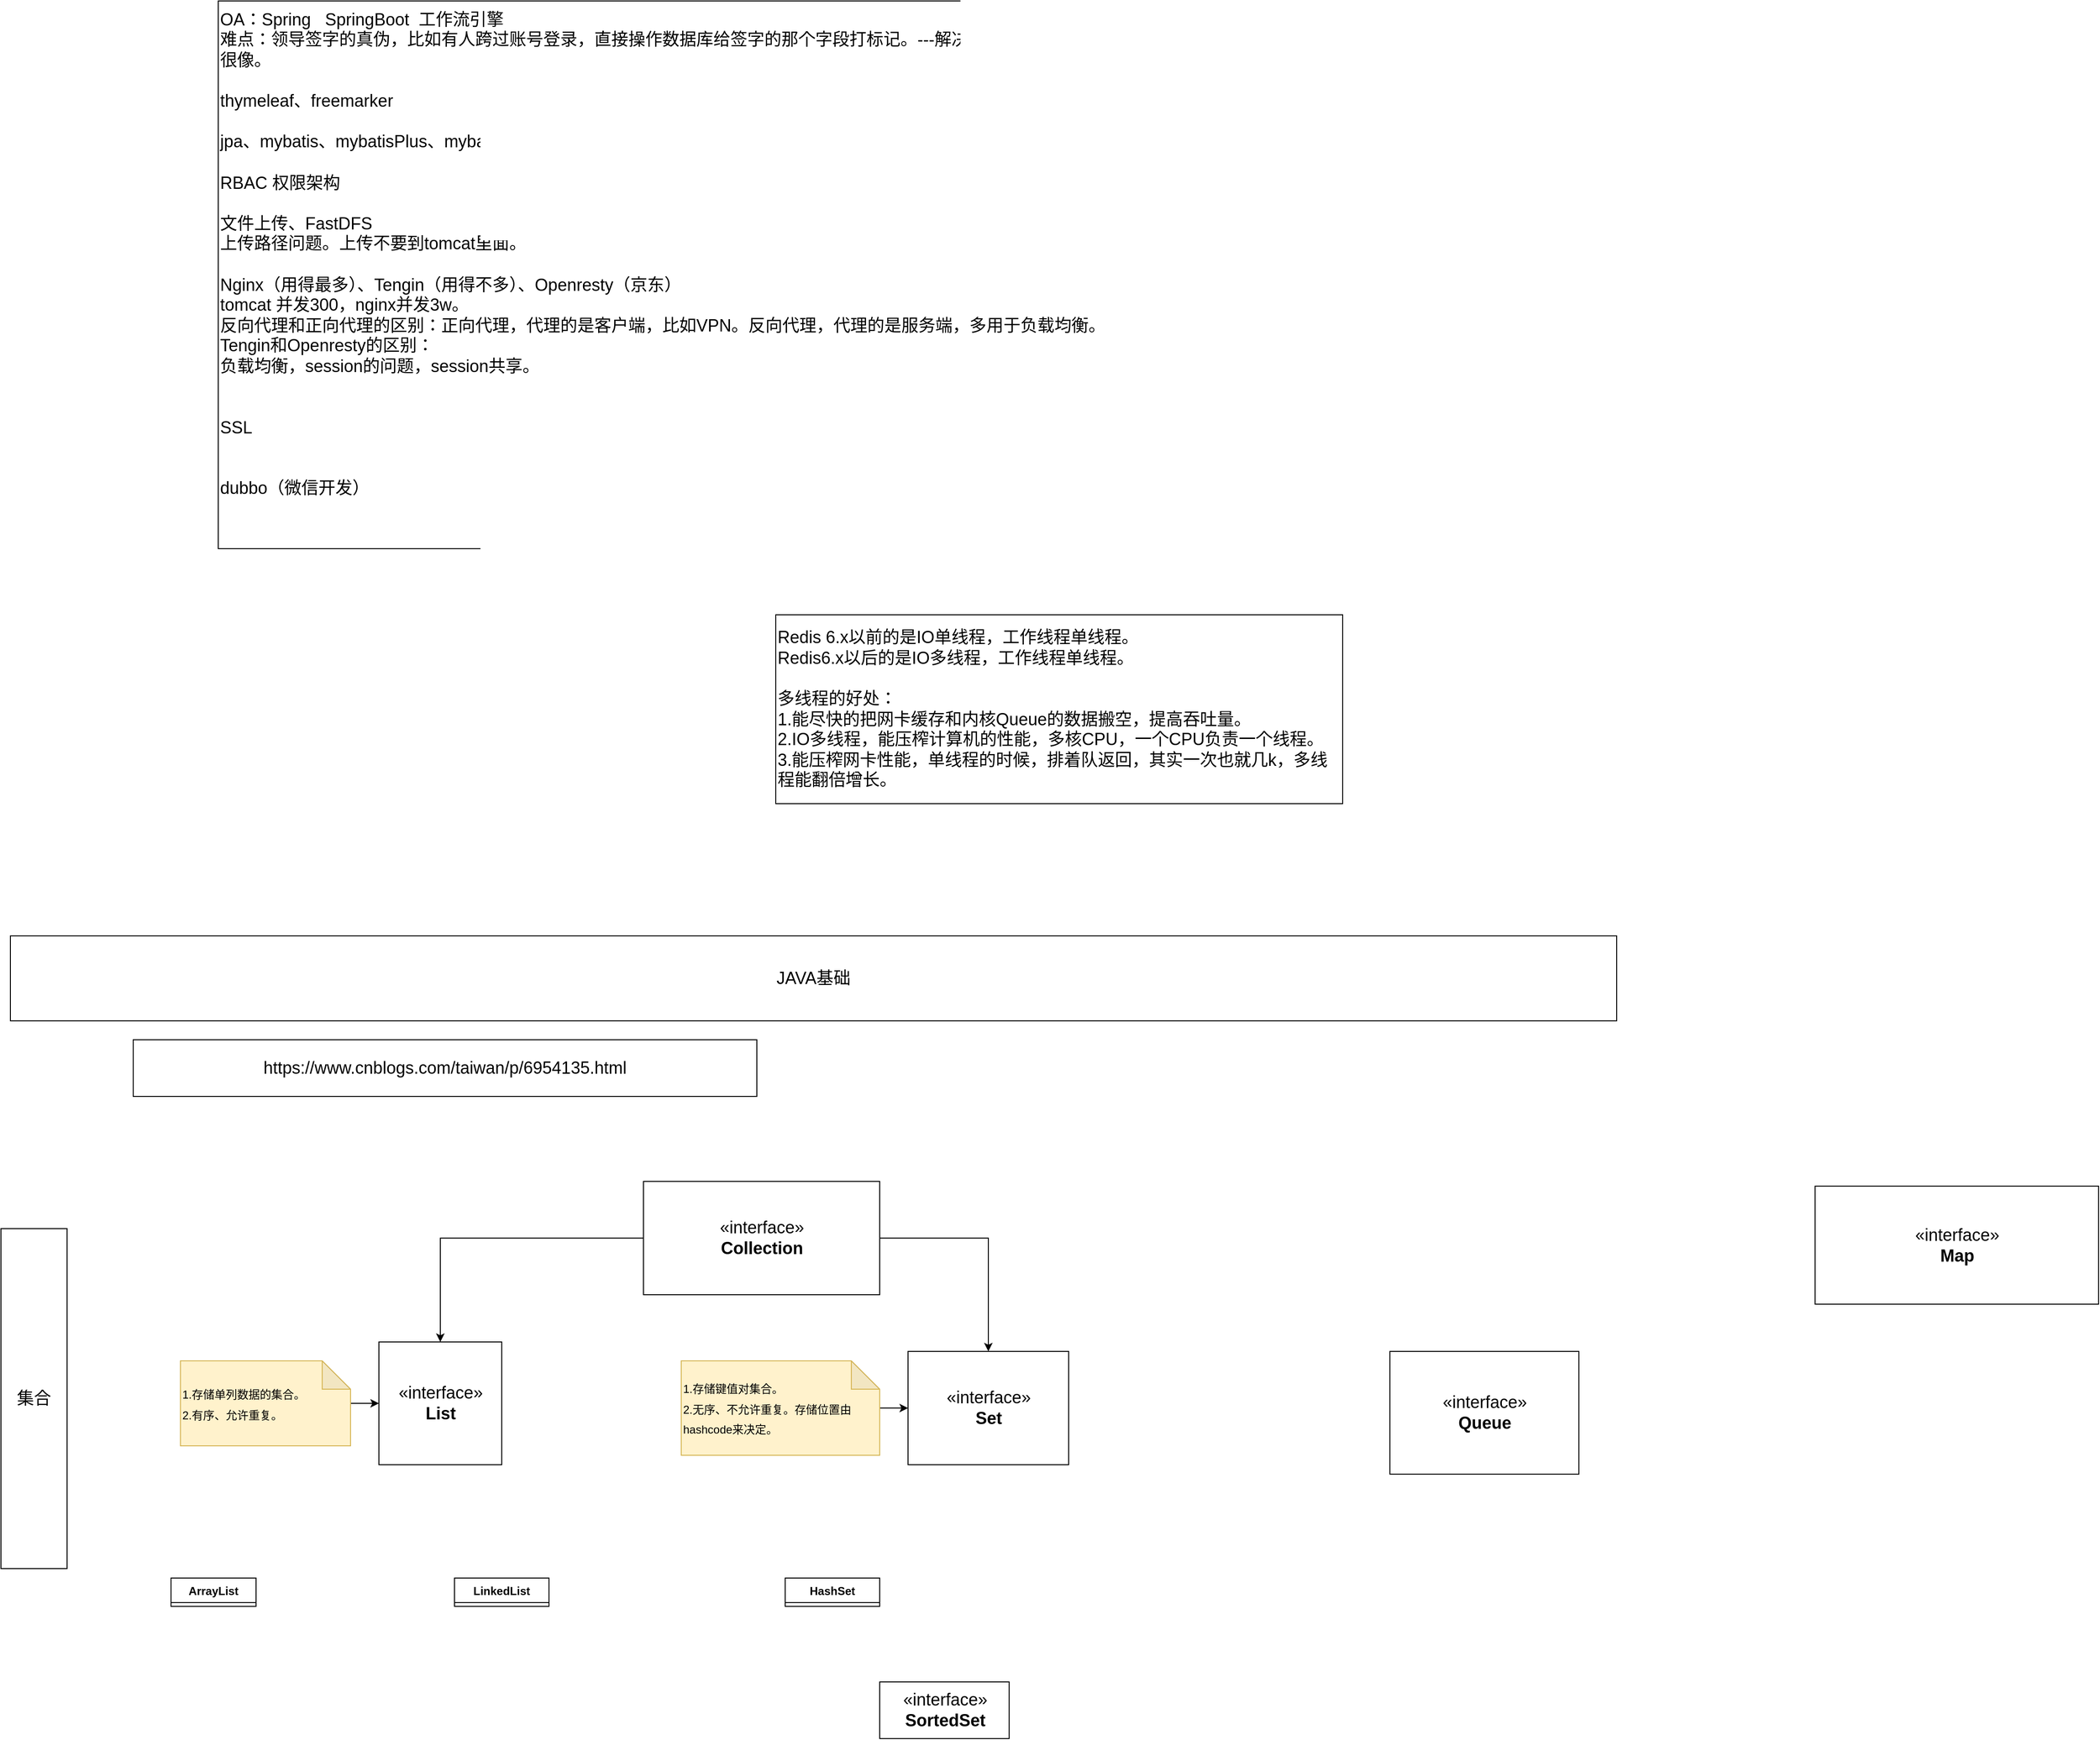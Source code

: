 <mxfile version="20.8.1" type="github">
  <diagram id="n1ftZFPXeWoBccRL3Ds-" name="第 1 页">
    <mxGraphModel dx="2261" dy="1933" grid="1" gridSize="10" guides="1" tooltips="1" connect="1" arrows="1" fold="1" page="1" pageScale="1" pageWidth="827" pageHeight="1169" math="0" shadow="0">
      <root>
        <mxCell id="0" />
        <mxCell id="1" parent="0" />
        <mxCell id="UYtDyfvaQPsocZmwA6KJ-1" value="&lt;font style=&quot;font-size: 18px;&quot;&gt;OA：Spring&amp;nbsp; &amp;nbsp;SpringBoot&amp;nbsp; 工作流引擎&lt;br&gt;难点：领导签字的真伪，比如有人跨过账号登录，直接操作数据库给签字的那个字段打标记。---解决：非对称加密。Activity工作流框架。跟答题考试系统很像。&lt;br&gt;&lt;br&gt;thymeleaf、freemarker&lt;br&gt;&lt;br&gt;jpa、mybatis、mybatisPlus、mybatisgenerator&lt;br&gt;&lt;br&gt;RBAC 权限架构&lt;br&gt;&lt;br&gt;文件上传、FastDFS&lt;br&gt;上传路径问题。上传不要到tomcat里面。&lt;br&gt;&lt;br&gt;Nginx（用得最多）、Tengin（用得不多）、Openresty（京东）&lt;br&gt;tomcat 并发300，nginx并发3w。&lt;br&gt;反向代理和正向代理的区别：正向代理，代理的是客户端，比如VPN。反向代理，代理的是服务端，多用于负载均衡。&lt;br&gt;Tengin和Openresty的区别：&lt;br&gt;负载均衡，session的问题，session共享。&lt;br&gt;&lt;br&gt;&lt;br&gt;SSL&lt;br&gt;&lt;br&gt;&lt;br&gt;dubbo（微信开发）&lt;br&gt;&lt;br&gt;&lt;br&gt;&lt;/font&gt;" style="rounded=0;whiteSpace=wrap;html=1;align=left;" parent="1" vertex="1">
          <mxGeometry x="-50" y="-680" width="1220" height="580" as="geometry" />
        </mxCell>
        <mxCell id="UYtDyfvaQPsocZmwA6KJ-3" value="JAVA基础" style="rounded=0;whiteSpace=wrap;html=1;fontSize=18;" parent="1" vertex="1">
          <mxGeometry x="-270" y="310" width="1700" height="90" as="geometry" />
        </mxCell>
        <mxCell id="UYtDyfvaQPsocZmwA6KJ-4" value="集合" style="rounded=0;whiteSpace=wrap;html=1;fontSize=18;" parent="1" vertex="1">
          <mxGeometry x="-280" y="620" width="70" height="360" as="geometry" />
        </mxCell>
        <mxCell id="UYtDyfvaQPsocZmwA6KJ-11" style="edgeStyle=orthogonalEdgeStyle;rounded=0;orthogonalLoop=1;jettySize=auto;html=1;fontSize=18;" parent="1" source="UYtDyfvaQPsocZmwA6KJ-6" target="UYtDyfvaQPsocZmwA6KJ-9" edge="1">
          <mxGeometry relative="1" as="geometry" />
        </mxCell>
        <mxCell id="UYtDyfvaQPsocZmwA6KJ-13" style="edgeStyle=orthogonalEdgeStyle;rounded=0;orthogonalLoop=1;jettySize=auto;html=1;fontSize=18;" parent="1" source="UYtDyfvaQPsocZmwA6KJ-6" target="UYtDyfvaQPsocZmwA6KJ-8" edge="1">
          <mxGeometry relative="1" as="geometry" />
        </mxCell>
        <mxCell id="UYtDyfvaQPsocZmwA6KJ-6" value="«interface»&lt;br&gt;&lt;b&gt;Collection&lt;/b&gt;" style="html=1;fontSize=18;" parent="1" vertex="1">
          <mxGeometry x="400" y="570" width="250" height="120" as="geometry" />
        </mxCell>
        <mxCell id="UYtDyfvaQPsocZmwA6KJ-7" value="«interface»&lt;br&gt;&lt;b&gt;Map&lt;/b&gt;" style="html=1;fontSize=18;" parent="1" vertex="1">
          <mxGeometry x="1640" y="575" width="300" height="125" as="geometry" />
        </mxCell>
        <mxCell id="UYtDyfvaQPsocZmwA6KJ-8" value="«interface»&lt;br&gt;&lt;b&gt;List&lt;/b&gt;" style="html=1;fontSize=18;" parent="1" vertex="1">
          <mxGeometry x="120" y="740" width="130" height="130" as="geometry" />
        </mxCell>
        <mxCell id="UYtDyfvaQPsocZmwA6KJ-9" value="«interface»&lt;br&gt;&lt;b&gt;Set&lt;/b&gt;" style="html=1;fontSize=18;" parent="1" vertex="1">
          <mxGeometry x="680" y="750" width="170" height="120" as="geometry" />
        </mxCell>
        <mxCell id="vPuZBKZ0nRlixl8lQZM2-3" style="edgeStyle=orthogonalEdgeStyle;rounded=0;orthogonalLoop=1;jettySize=auto;html=1;entryX=0;entryY=0.5;entryDx=0;entryDy=0;fontSize=12;" edge="1" parent="1" source="UYtDyfvaQPsocZmwA6KJ-14" target="UYtDyfvaQPsocZmwA6KJ-8">
          <mxGeometry relative="1" as="geometry" />
        </mxCell>
        <mxCell id="UYtDyfvaQPsocZmwA6KJ-14" value="&lt;font style=&quot;font-size: 12px;&quot;&gt;1.存储单列数据的集合。&lt;br&gt;2.有序、允许重复。&lt;br&gt;&lt;/font&gt;" style="shape=note;whiteSpace=wrap;html=1;backgroundOutline=1;darkOpacity=0.05;fontSize=18;align=left;fillColor=#fff2cc;strokeColor=#d6b656;" parent="1" vertex="1">
          <mxGeometry x="-90" y="760" width="180" height="90" as="geometry" />
        </mxCell>
        <mxCell id="UYtDyfvaQPsocZmwA6KJ-15" value="https://www.cnblogs.com/taiwan/p/6954135.html" style="rounded=0;whiteSpace=wrap;html=1;fontSize=18;" parent="1" vertex="1">
          <mxGeometry x="-140" y="420" width="660" height="60" as="geometry" />
        </mxCell>
        <mxCell id="vPuZBKZ0nRlixl8lQZM2-1" value="&lt;font style=&quot;font-size: 18px;&quot;&gt;Redis 6.x以前的是IO单线程，工作线程单线程。&lt;br&gt;Redis6.x以后的是IO多线程，工作线程单线程。&lt;br&gt;&lt;br&gt;多线程的好处：&lt;br&gt;1.能尽快的把网卡缓存和内核Queue的数据搬空，提高吞吐量。&lt;br&gt;2.IO多线程，能压榨计算机的性能，多核CPU，一个CPU负责一个线程。&lt;br&gt;3.能压榨网卡性能，单线程的时候，排着队返回，其实一次也就几k，多线程能翻倍增长。&lt;/font&gt;" style="rounded=0;whiteSpace=wrap;html=1;align=left;" vertex="1" parent="1">
          <mxGeometry x="540" y="-30" width="600" height="200" as="geometry" />
        </mxCell>
        <mxCell id="vPuZBKZ0nRlixl8lQZM2-5" style="edgeStyle=orthogonalEdgeStyle;rounded=0;orthogonalLoop=1;jettySize=auto;html=1;entryX=0;entryY=0.5;entryDx=0;entryDy=0;fontSize=12;" edge="1" parent="1" source="vPuZBKZ0nRlixl8lQZM2-2" target="UYtDyfvaQPsocZmwA6KJ-9">
          <mxGeometry relative="1" as="geometry" />
        </mxCell>
        <mxCell id="vPuZBKZ0nRlixl8lQZM2-2" value="&lt;font style=&quot;font-size: 12px;&quot;&gt;1.存储键值对集合。&lt;br&gt;2.无序、不允许重复。存储位置由hashcode来决定。&lt;br&gt;&lt;/font&gt;" style="shape=note;whiteSpace=wrap;html=1;backgroundOutline=1;darkOpacity=0.05;fontSize=18;align=left;fillColor=#fff2cc;strokeColor=#d6b656;" vertex="1" parent="1">
          <mxGeometry x="440" y="760" width="210" height="100" as="geometry" />
        </mxCell>
        <mxCell id="vPuZBKZ0nRlixl8lQZM2-8" value="ArrayList" style="swimlane;fontStyle=1;align=center;verticalAlign=top;childLayout=stackLayout;horizontal=1;startSize=26;horizontalStack=0;resizeParent=1;resizeParentMax=0;resizeLast=0;collapsible=1;marginBottom=0;fontSize=12;" vertex="1" collapsed="1" parent="1">
          <mxGeometry x="-100" y="990" width="90" height="30" as="geometry">
            <mxRectangle x="-30" y="940" width="160" height="86" as="alternateBounds" />
          </mxGeometry>
        </mxCell>
        <mxCell id="vPuZBKZ0nRlixl8lQZM2-9" value="+ field: type" style="text;strokeColor=none;fillColor=none;align=left;verticalAlign=top;spacingLeft=4;spacingRight=4;overflow=hidden;rotatable=0;points=[[0,0.5],[1,0.5]];portConstraint=eastwest;fontSize=12;" vertex="1" parent="vPuZBKZ0nRlixl8lQZM2-8">
          <mxGeometry y="26" width="160" height="26" as="geometry" />
        </mxCell>
        <mxCell id="vPuZBKZ0nRlixl8lQZM2-10" value="" style="line;strokeWidth=1;fillColor=none;align=left;verticalAlign=middle;spacingTop=-1;spacingLeft=3;spacingRight=3;rotatable=0;labelPosition=right;points=[];portConstraint=eastwest;strokeColor=inherit;fontSize=12;" vertex="1" parent="vPuZBKZ0nRlixl8lQZM2-8">
          <mxGeometry y="52" width="160" height="8" as="geometry" />
        </mxCell>
        <mxCell id="vPuZBKZ0nRlixl8lQZM2-11" value="+ method(type): type" style="text;strokeColor=none;fillColor=none;align=left;verticalAlign=top;spacingLeft=4;spacingRight=4;overflow=hidden;rotatable=0;points=[[0,0.5],[1,0.5]];portConstraint=eastwest;fontSize=12;" vertex="1" parent="vPuZBKZ0nRlixl8lQZM2-8">
          <mxGeometry y="60" width="160" height="26" as="geometry" />
        </mxCell>
        <mxCell id="vPuZBKZ0nRlixl8lQZM2-12" value="LinkedList" style="swimlane;fontStyle=1;align=center;verticalAlign=top;childLayout=stackLayout;horizontal=1;startSize=26;horizontalStack=0;resizeParent=1;resizeParentMax=0;resizeLast=0;collapsible=1;marginBottom=0;fontSize=12;" vertex="1" collapsed="1" parent="1">
          <mxGeometry x="200" y="990" width="100" height="30" as="geometry">
            <mxRectangle x="254" y="950" width="160" height="86" as="alternateBounds" />
          </mxGeometry>
        </mxCell>
        <mxCell id="vPuZBKZ0nRlixl8lQZM2-13" value="+ field: type" style="text;strokeColor=none;fillColor=none;align=left;verticalAlign=top;spacingLeft=4;spacingRight=4;overflow=hidden;rotatable=0;points=[[0,0.5],[1,0.5]];portConstraint=eastwest;fontSize=12;" vertex="1" parent="vPuZBKZ0nRlixl8lQZM2-12">
          <mxGeometry y="26" width="160" height="26" as="geometry" />
        </mxCell>
        <mxCell id="vPuZBKZ0nRlixl8lQZM2-14" value="" style="line;strokeWidth=1;fillColor=none;align=left;verticalAlign=middle;spacingTop=-1;spacingLeft=3;spacingRight=3;rotatable=0;labelPosition=right;points=[];portConstraint=eastwest;strokeColor=inherit;fontSize=12;" vertex="1" parent="vPuZBKZ0nRlixl8lQZM2-12">
          <mxGeometry y="52" width="160" height="8" as="geometry" />
        </mxCell>
        <mxCell id="vPuZBKZ0nRlixl8lQZM2-15" value="+ method(type): type" style="text;strokeColor=none;fillColor=none;align=left;verticalAlign=top;spacingLeft=4;spacingRight=4;overflow=hidden;rotatable=0;points=[[0,0.5],[1,0.5]];portConstraint=eastwest;fontSize=12;" vertex="1" parent="vPuZBKZ0nRlixl8lQZM2-12">
          <mxGeometry y="60" width="160" height="26" as="geometry" />
        </mxCell>
        <mxCell id="vPuZBKZ0nRlixl8lQZM2-16" value="HashSet" style="swimlane;fontStyle=1;align=center;verticalAlign=top;childLayout=stackLayout;horizontal=1;startSize=26;horizontalStack=0;resizeParent=1;resizeParentMax=0;resizeLast=0;collapsible=1;marginBottom=0;fontSize=12;" vertex="1" collapsed="1" parent="1">
          <mxGeometry x="550" y="990" width="100" height="30" as="geometry">
            <mxRectangle x="254" y="950" width="160" height="86" as="alternateBounds" />
          </mxGeometry>
        </mxCell>
        <mxCell id="vPuZBKZ0nRlixl8lQZM2-17" value="+ field: type" style="text;strokeColor=none;fillColor=none;align=left;verticalAlign=top;spacingLeft=4;spacingRight=4;overflow=hidden;rotatable=0;points=[[0,0.5],[1,0.5]];portConstraint=eastwest;fontSize=12;" vertex="1" parent="vPuZBKZ0nRlixl8lQZM2-16">
          <mxGeometry y="26" width="160" height="26" as="geometry" />
        </mxCell>
        <mxCell id="vPuZBKZ0nRlixl8lQZM2-18" value="" style="line;strokeWidth=1;fillColor=none;align=left;verticalAlign=middle;spacingTop=-1;spacingLeft=3;spacingRight=3;rotatable=0;labelPosition=right;points=[];portConstraint=eastwest;strokeColor=inherit;fontSize=12;" vertex="1" parent="vPuZBKZ0nRlixl8lQZM2-16">
          <mxGeometry y="52" width="160" height="8" as="geometry" />
        </mxCell>
        <mxCell id="vPuZBKZ0nRlixl8lQZM2-19" value="+ method(type): type" style="text;strokeColor=none;fillColor=none;align=left;verticalAlign=top;spacingLeft=4;spacingRight=4;overflow=hidden;rotatable=0;points=[[0,0.5],[1,0.5]];portConstraint=eastwest;fontSize=12;" vertex="1" parent="vPuZBKZ0nRlixl8lQZM2-16">
          <mxGeometry y="60" width="160" height="26" as="geometry" />
        </mxCell>
        <mxCell id="vPuZBKZ0nRlixl8lQZM2-20" value="«interface»&lt;br&gt;&lt;b&gt;SortedSet&lt;/b&gt;" style="html=1;fontSize=18;" vertex="1" parent="1">
          <mxGeometry x="650" y="1100" width="137" height="60" as="geometry" />
        </mxCell>
        <mxCell id="vPuZBKZ0nRlixl8lQZM2-21" value="«interface»&lt;br&gt;&lt;b&gt;Queue&lt;/b&gt;" style="html=1;fontSize=18;" vertex="1" parent="1">
          <mxGeometry x="1190" y="750" width="200" height="130" as="geometry" />
        </mxCell>
      </root>
    </mxGraphModel>
  </diagram>
</mxfile>
